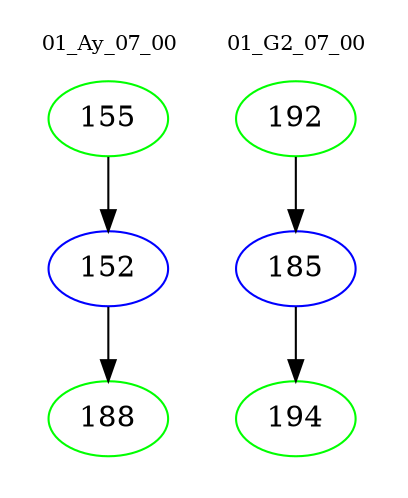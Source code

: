 digraph{
subgraph cluster_0 {
color = white
label = "01_Ay_07_00";
fontsize=10;
T0_155 [label="155", color="green"]
T0_155 -> T0_152 [color="black"]
T0_152 [label="152", color="blue"]
T0_152 -> T0_188 [color="black"]
T0_188 [label="188", color="green"]
}
subgraph cluster_1 {
color = white
label = "01_G2_07_00";
fontsize=10;
T1_192 [label="192", color="green"]
T1_192 -> T1_185 [color="black"]
T1_185 [label="185", color="blue"]
T1_185 -> T1_194 [color="black"]
T1_194 [label="194", color="green"]
}
}
